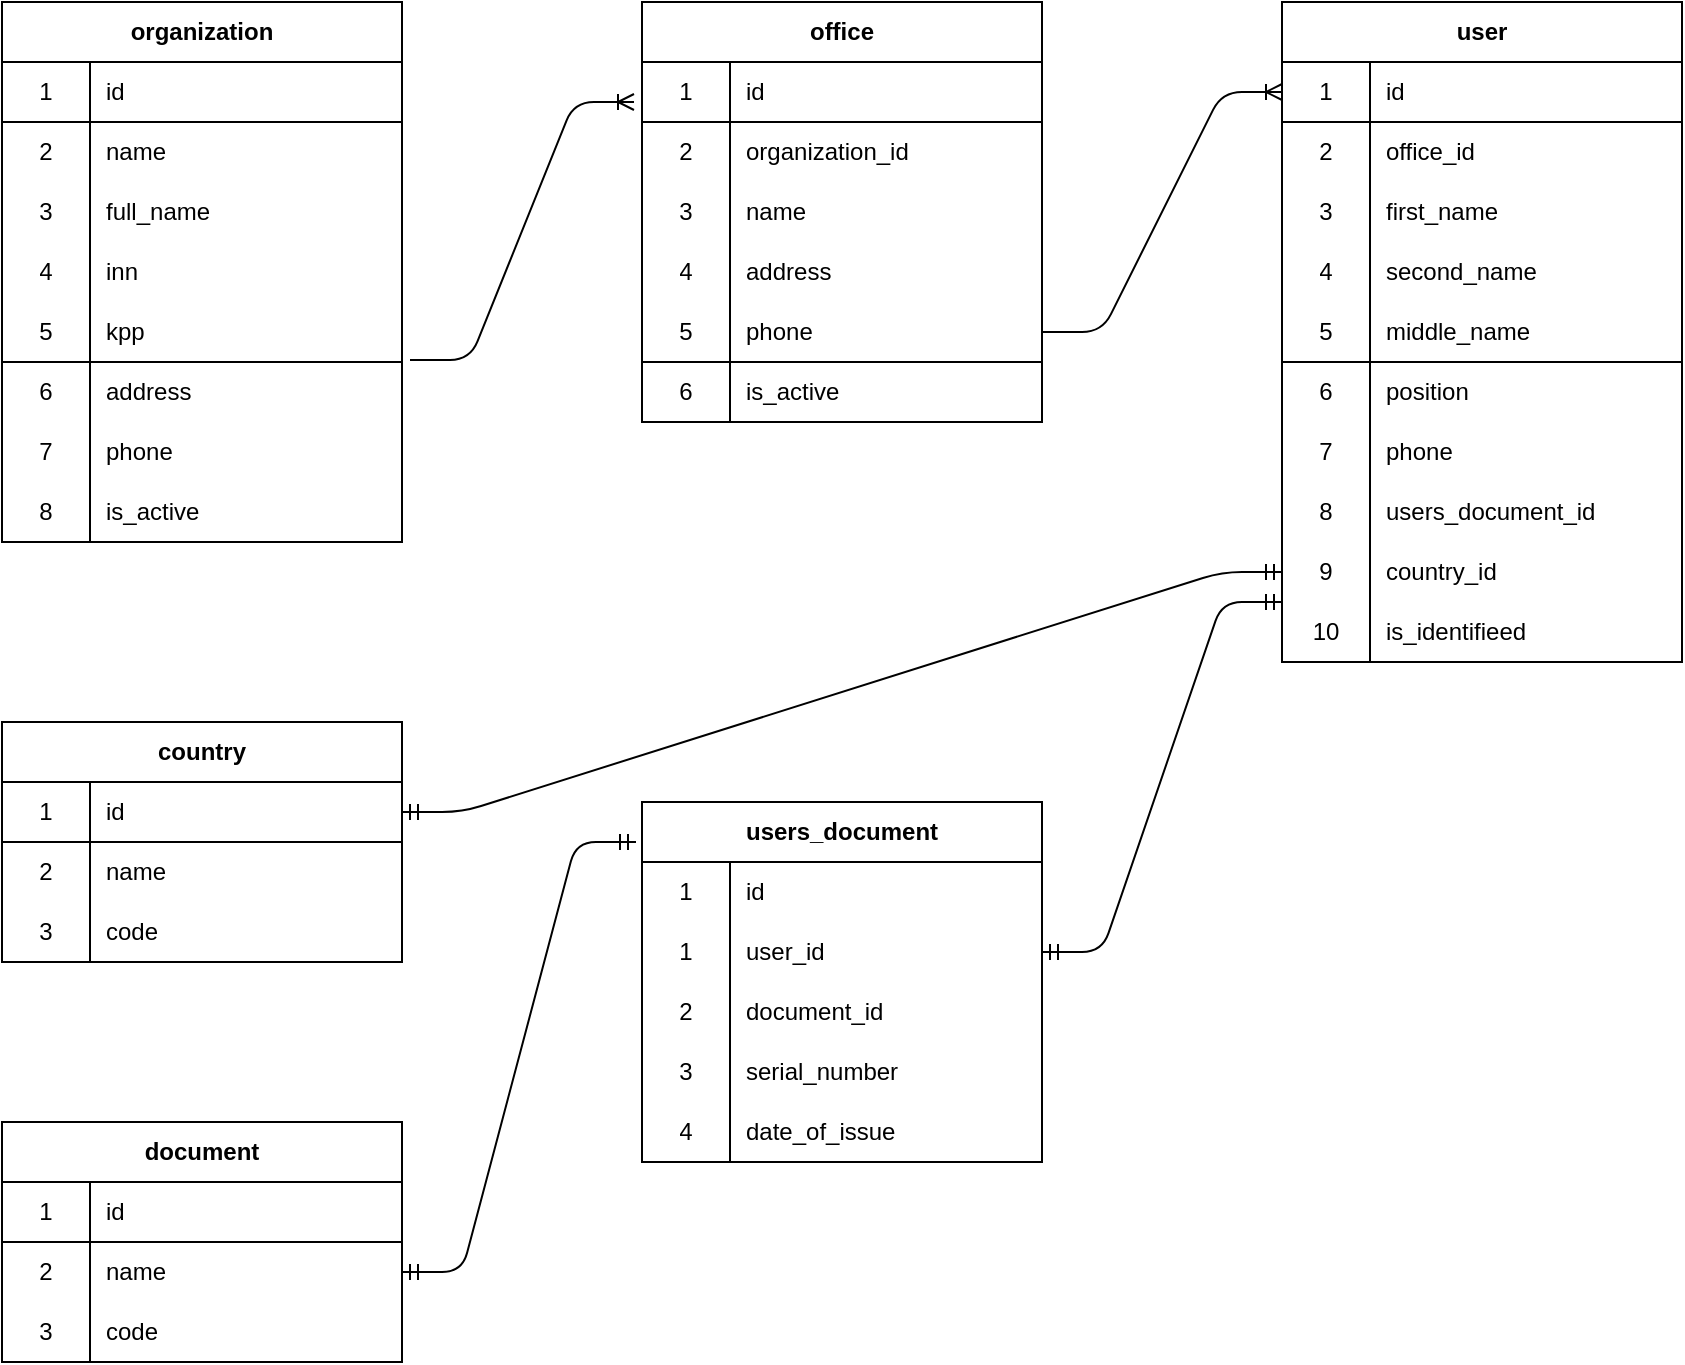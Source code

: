 <mxfile version="14.7.4" type="embed" pages="2"><diagram id="8rdQHDwS0ARLo1Hh1Swg" name="Entities"><mxGraphModel dx="1831" dy="743" grid="1" gridSize="10" guides="1" tooltips="1" connect="1" arrows="1" fold="1" page="1" pageScale="1" pageWidth="900" pageHeight="1600" math="0" shadow="0"><root><mxCell id="0"/><mxCell id="1" parent="0"/><mxCell id="2" value="organization" style="shape=table;html=1;whiteSpace=wrap;startSize=30;container=1;collapsible=0;childLayout=tableLayout;fixedRows=1;rowLines=0;fontStyle=1;align=center;" parent="1" vertex="1"><mxGeometry x="40" y="40" width="200" height="270" as="geometry"/></mxCell><mxCell id="3" value="" style="shape=partialRectangle;html=1;whiteSpace=wrap;collapsible=0;dropTarget=0;pointerEvents=0;fillColor=none;top=0;left=0;bottom=1;right=0;points=[[0,0.5],[1,0.5]];portConstraint=eastwest;" parent="2" vertex="1"><mxGeometry y="30" width="200" height="30" as="geometry"/></mxCell><mxCell id="4" value="1" style="shape=partialRectangle;html=1;whiteSpace=wrap;connectable=0;fillColor=none;top=0;left=0;bottom=0;right=0;overflow=hidden;" parent="3" vertex="1"><mxGeometry width="44" height="30" as="geometry"/></mxCell><mxCell id="5" value="id" style="shape=partialRectangle;html=1;whiteSpace=wrap;connectable=0;fillColor=none;top=0;left=0;bottom=0;right=0;align=left;spacingLeft=6;overflow=hidden;" parent="3" vertex="1"><mxGeometry x="44" width="156" height="30" as="geometry"/></mxCell><mxCell id="6" value="" style="shape=partialRectangle;html=1;whiteSpace=wrap;collapsible=0;dropTarget=0;pointerEvents=0;fillColor=none;top=0;left=0;bottom=0;right=0;points=[[0,0.5],[1,0.5]];portConstraint=eastwest;" parent="2" vertex="1"><mxGeometry y="60" width="200" height="30" as="geometry"/></mxCell><mxCell id="7" value="2" style="shape=partialRectangle;html=1;whiteSpace=wrap;connectable=0;fillColor=none;top=0;left=0;bottom=0;right=0;overflow=hidden;" parent="6" vertex="1"><mxGeometry width="44" height="30" as="geometry"/></mxCell><mxCell id="8" value="name" style="shape=partialRectangle;html=1;whiteSpace=wrap;connectable=0;fillColor=none;top=0;left=0;bottom=0;right=0;align=left;spacingLeft=6;overflow=hidden;" parent="6" vertex="1"><mxGeometry x="44" width="156" height="30" as="geometry"/></mxCell><mxCell id="9" value="" style="shape=partialRectangle;html=1;whiteSpace=wrap;collapsible=0;dropTarget=0;pointerEvents=0;fillColor=none;top=0;left=0;bottom=0;right=0;points=[[0,0.5],[1,0.5]];portConstraint=eastwest;" parent="2" vertex="1"><mxGeometry y="90" width="200" height="30" as="geometry"/></mxCell><mxCell id="10" value="3" style="shape=partialRectangle;html=1;whiteSpace=wrap;connectable=0;fillColor=none;top=0;left=0;bottom=0;right=0;overflow=hidden;" parent="9" vertex="1"><mxGeometry width="44" height="30" as="geometry"/></mxCell><mxCell id="11" value="full_name" style="shape=partialRectangle;html=1;whiteSpace=wrap;connectable=0;fillColor=none;top=0;left=0;bottom=0;right=0;align=left;spacingLeft=6;overflow=hidden;" parent="9" vertex="1"><mxGeometry x="44" width="156" height="30" as="geometry"/></mxCell><mxCell id="13" value="" style="shape=partialRectangle;html=1;whiteSpace=wrap;collapsible=0;dropTarget=0;pointerEvents=0;fillColor=none;top=0;left=0;bottom=0;right=0;points=[[0,0.5],[1,0.5]];portConstraint=eastwest;" parent="2" vertex="1"><mxGeometry y="120" width="200" height="30" as="geometry"/></mxCell><mxCell id="14" value="4" style="shape=partialRectangle;html=1;whiteSpace=wrap;connectable=0;fillColor=none;top=0;left=0;bottom=0;right=0;overflow=hidden;" parent="13" vertex="1"><mxGeometry width="44" height="30" as="geometry"/></mxCell><mxCell id="15" value="inn" style="shape=partialRectangle;html=1;whiteSpace=wrap;connectable=0;fillColor=none;top=0;left=0;bottom=0;right=0;align=left;spacingLeft=6;overflow=hidden;" parent="13" vertex="1"><mxGeometry x="44" width="156" height="30" as="geometry"/></mxCell><mxCell id="16" value="" style="shape=partialRectangle;html=1;whiteSpace=wrap;collapsible=0;dropTarget=0;pointerEvents=0;fillColor=none;top=0;left=0;bottom=1;right=0;points=[[0,0.5],[1,0.5]];portConstraint=eastwest;" parent="2" vertex="1"><mxGeometry y="150" width="200" height="30" as="geometry"/></mxCell><mxCell id="17" value="5" style="shape=partialRectangle;html=1;whiteSpace=wrap;connectable=0;fillColor=none;top=0;left=0;bottom=0;right=0;overflow=hidden;" parent="16" vertex="1"><mxGeometry width="44" height="30" as="geometry"/></mxCell><mxCell id="18" value="kpp" style="shape=partialRectangle;html=1;whiteSpace=wrap;connectable=0;fillColor=none;top=0;left=0;bottom=0;right=0;align=left;spacingLeft=6;overflow=hidden;" parent="16" vertex="1"><mxGeometry x="44" width="156" height="30" as="geometry"/></mxCell><mxCell id="19" value="" style="shape=partialRectangle;html=1;whiteSpace=wrap;collapsible=0;dropTarget=0;pointerEvents=0;fillColor=none;top=0;left=0;bottom=0;right=0;points=[[0,0.5],[1,0.5]];portConstraint=eastwest;" parent="2" vertex="1"><mxGeometry y="180" width="200" height="30" as="geometry"/></mxCell><mxCell id="20" value="6" style="shape=partialRectangle;html=1;whiteSpace=wrap;connectable=0;fillColor=none;top=0;left=0;bottom=0;right=0;overflow=hidden;" parent="19" vertex="1"><mxGeometry width="44" height="30" as="geometry"/></mxCell><mxCell id="21" value="address" style="shape=partialRectangle;html=1;whiteSpace=wrap;connectable=0;fillColor=none;top=0;left=0;bottom=0;right=0;align=left;spacingLeft=6;overflow=hidden;" parent="19" vertex="1"><mxGeometry x="44" width="156" height="30" as="geometry"/></mxCell><mxCell id="22" value="" style="shape=partialRectangle;html=1;whiteSpace=wrap;collapsible=0;dropTarget=0;pointerEvents=0;fillColor=none;top=0;left=0;bottom=0;right=0;points=[[0,0.5],[1,0.5]];portConstraint=eastwest;" parent="2" vertex="1"><mxGeometry y="210" width="200" height="30" as="geometry"/></mxCell><mxCell id="23" value="7" style="shape=partialRectangle;html=1;whiteSpace=wrap;connectable=0;fillColor=none;top=0;left=0;bottom=0;right=0;overflow=hidden;" parent="22" vertex="1"><mxGeometry width="44" height="30" as="geometry"/></mxCell><mxCell id="24" value="phone" style="shape=partialRectangle;html=1;whiteSpace=wrap;connectable=0;fillColor=none;top=0;left=0;bottom=0;right=0;align=left;spacingLeft=6;overflow=hidden;" parent="22" vertex="1"><mxGeometry x="44" width="156" height="30" as="geometry"/></mxCell><mxCell id="25" value="" style="shape=partialRectangle;html=1;whiteSpace=wrap;collapsible=0;dropTarget=0;pointerEvents=0;fillColor=none;top=0;left=0;bottom=0;right=0;points=[[0,0.5],[1,0.5]];portConstraint=eastwest;" parent="2" vertex="1"><mxGeometry y="240" width="200" height="30" as="geometry"/></mxCell><mxCell id="26" value="8" style="shape=partialRectangle;html=1;whiteSpace=wrap;connectable=0;fillColor=none;top=0;left=0;bottom=0;right=0;overflow=hidden;" parent="25" vertex="1"><mxGeometry width="44" height="30" as="geometry"/></mxCell><mxCell id="27" value="is_active" style="shape=partialRectangle;html=1;whiteSpace=wrap;connectable=0;fillColor=none;top=0;left=0;bottom=0;right=0;align=left;spacingLeft=6;overflow=hidden;" parent="25" vertex="1"><mxGeometry x="44" width="156" height="30" as="geometry"/></mxCell><mxCell id="28" value="office" style="shape=table;html=1;whiteSpace=wrap;startSize=30;container=1;collapsible=0;childLayout=tableLayout;fixedRows=1;rowLines=0;fontStyle=1;align=center;" parent="1" vertex="1"><mxGeometry x="360" y="40" width="200" height="210" as="geometry"/></mxCell><mxCell id="29" value="" style="shape=partialRectangle;html=1;whiteSpace=wrap;collapsible=0;dropTarget=0;pointerEvents=0;fillColor=none;top=0;left=0;bottom=1;right=0;points=[[0,0.5],[1,0.5]];portConstraint=eastwest;" parent="28" vertex="1"><mxGeometry y="30" width="200" height="30" as="geometry"/></mxCell><mxCell id="30" value="1" style="shape=partialRectangle;html=1;whiteSpace=wrap;connectable=0;fillColor=none;top=0;left=0;bottom=0;right=0;overflow=hidden;" parent="29" vertex="1"><mxGeometry width="44" height="30" as="geometry"/></mxCell><mxCell id="31" value="id" style="shape=partialRectangle;html=1;whiteSpace=wrap;connectable=0;fillColor=none;top=0;left=0;bottom=0;right=0;align=left;spacingLeft=6;overflow=hidden;" parent="29" vertex="1"><mxGeometry x="44" width="156" height="30" as="geometry"/></mxCell><mxCell id="32" value="" style="shape=partialRectangle;html=1;whiteSpace=wrap;collapsible=0;dropTarget=0;pointerEvents=0;fillColor=none;top=0;left=0;bottom=0;right=0;points=[[0,0.5],[1,0.5]];portConstraint=eastwest;" parent="28" vertex="1"><mxGeometry y="60" width="200" height="30" as="geometry"/></mxCell><mxCell id="33" value="2" style="shape=partialRectangle;html=1;whiteSpace=wrap;connectable=0;fillColor=none;top=0;left=0;bottom=0;right=0;overflow=hidden;" parent="32" vertex="1"><mxGeometry width="44" height="30" as="geometry"/></mxCell><mxCell id="34" value="organization_id" style="shape=partialRectangle;html=1;whiteSpace=wrap;connectable=0;fillColor=none;top=0;left=0;bottom=0;right=0;align=left;spacingLeft=6;overflow=hidden;" parent="32" vertex="1"><mxGeometry x="44" width="156" height="30" as="geometry"/></mxCell><mxCell id="35" value="" style="shape=partialRectangle;html=1;whiteSpace=wrap;collapsible=0;dropTarget=0;pointerEvents=0;fillColor=none;top=0;left=0;bottom=0;right=0;points=[[0,0.5],[1,0.5]];portConstraint=eastwest;" parent="28" vertex="1"><mxGeometry y="90" width="200" height="30" as="geometry"/></mxCell><mxCell id="36" value="3" style="shape=partialRectangle;html=1;whiteSpace=wrap;connectable=0;fillColor=none;top=0;left=0;bottom=0;right=0;overflow=hidden;" parent="35" vertex="1"><mxGeometry width="44" height="30" as="geometry"/></mxCell><mxCell id="37" value="name" style="shape=partialRectangle;html=1;whiteSpace=wrap;connectable=0;fillColor=none;top=0;left=0;bottom=0;right=0;align=left;spacingLeft=6;overflow=hidden;" parent="35" vertex="1"><mxGeometry x="44" width="156" height="30" as="geometry"/></mxCell><mxCell id="38" value="" style="shape=partialRectangle;html=1;whiteSpace=wrap;collapsible=0;dropTarget=0;pointerEvents=0;fillColor=none;top=0;left=0;bottom=0;right=0;points=[[0,0.5],[1,0.5]];portConstraint=eastwest;" parent="28" vertex="1"><mxGeometry y="120" width="200" height="30" as="geometry"/></mxCell><mxCell id="39" value="4" style="shape=partialRectangle;html=1;whiteSpace=wrap;connectable=0;fillColor=none;top=0;left=0;bottom=0;right=0;overflow=hidden;" parent="38" vertex="1"><mxGeometry width="44" height="30" as="geometry"/></mxCell><mxCell id="40" value="address" style="shape=partialRectangle;html=1;whiteSpace=wrap;connectable=0;fillColor=none;top=0;left=0;bottom=0;right=0;align=left;spacingLeft=6;overflow=hidden;" parent="38" vertex="1"><mxGeometry x="44" width="156" height="30" as="geometry"/></mxCell><mxCell id="41" value="" style="shape=partialRectangle;html=1;whiteSpace=wrap;collapsible=0;dropTarget=0;pointerEvents=0;fillColor=none;top=0;left=0;bottom=1;right=0;points=[[0,0.5],[1,0.5]];portConstraint=eastwest;" parent="28" vertex="1"><mxGeometry y="150" width="200" height="30" as="geometry"/></mxCell><mxCell id="42" value="5" style="shape=partialRectangle;html=1;whiteSpace=wrap;connectable=0;fillColor=none;top=0;left=0;bottom=0;right=0;overflow=hidden;" parent="41" vertex="1"><mxGeometry width="44" height="30" as="geometry"/></mxCell><mxCell id="43" value="phone" style="shape=partialRectangle;html=1;whiteSpace=wrap;connectable=0;fillColor=none;top=0;left=0;bottom=0;right=0;align=left;spacingLeft=6;overflow=hidden;" parent="41" vertex="1"><mxGeometry x="44" width="156" height="30" as="geometry"/></mxCell><mxCell id="44" value="" style="shape=partialRectangle;html=1;whiteSpace=wrap;collapsible=0;dropTarget=0;pointerEvents=0;fillColor=none;top=0;left=0;bottom=0;right=0;points=[[0,0.5],[1,0.5]];portConstraint=eastwest;" parent="28" vertex="1"><mxGeometry y="180" width="200" height="30" as="geometry"/></mxCell><mxCell id="45" value="6" style="shape=partialRectangle;html=1;whiteSpace=wrap;connectable=0;fillColor=none;top=0;left=0;bottom=0;right=0;overflow=hidden;" parent="44" vertex="1"><mxGeometry width="44" height="30" as="geometry"/></mxCell><mxCell id="46" value="is_active" style="shape=partialRectangle;html=1;whiteSpace=wrap;connectable=0;fillColor=none;top=0;left=0;bottom=0;right=0;align=left;spacingLeft=6;overflow=hidden;" parent="44" vertex="1"><mxGeometry x="44" width="156" height="30" as="geometry"/></mxCell><object label="" placeholders="1" id="54"><mxCell style="edgeStyle=entityRelationEdgeStyle;fontSize=12;html=1;endArrow=ERoneToMany;exitX=1.02;exitY=-0.033;exitDx=0;exitDy=0;exitPerimeter=0;" parent="1" source="19" edge="1"><mxGeometry width="100" height="100" relative="1" as="geometry"><mxPoint x="200" y="240" as="sourcePoint"/><mxPoint x="356" y="90" as="targetPoint"/></mxGeometry></mxCell></object><mxCell id="56" value="user" style="shape=table;html=1;whiteSpace=wrap;startSize=30;container=1;collapsible=0;childLayout=tableLayout;fixedRows=1;rowLines=0;fontStyle=1;align=center;" parent="1" vertex="1"><mxGeometry x="680" y="40" width="200" height="330" as="geometry"/></mxCell><mxCell id="57" value="" style="shape=partialRectangle;html=1;whiteSpace=wrap;collapsible=0;dropTarget=0;pointerEvents=0;fillColor=none;top=0;left=0;bottom=1;right=0;points=[[0,0.5],[1,0.5]];portConstraint=eastwest;" parent="56" vertex="1"><mxGeometry y="30" width="200" height="30" as="geometry"/></mxCell><mxCell id="58" value="1" style="shape=partialRectangle;html=1;whiteSpace=wrap;connectable=0;fillColor=none;top=0;left=0;bottom=0;right=0;overflow=hidden;" parent="57" vertex="1"><mxGeometry width="44" height="30" as="geometry"/></mxCell><mxCell id="59" value="id" style="shape=partialRectangle;html=1;whiteSpace=wrap;connectable=0;fillColor=none;top=0;left=0;bottom=0;right=0;align=left;spacingLeft=6;overflow=hidden;" parent="57" vertex="1"><mxGeometry x="44" width="156" height="30" as="geometry"/></mxCell><mxCell id="60" value="" style="shape=partialRectangle;html=1;whiteSpace=wrap;collapsible=0;dropTarget=0;pointerEvents=0;fillColor=none;top=0;left=0;bottom=0;right=0;points=[[0,0.5],[1,0.5]];portConstraint=eastwest;" parent="56" vertex="1"><mxGeometry y="60" width="200" height="30" as="geometry"/></mxCell><mxCell id="61" value="2" style="shape=partialRectangle;html=1;whiteSpace=wrap;connectable=0;fillColor=none;top=0;left=0;bottom=0;right=0;overflow=hidden;" parent="60" vertex="1"><mxGeometry width="44" height="30" as="geometry"/></mxCell><mxCell id="62" value="office_id" style="shape=partialRectangle;html=1;whiteSpace=wrap;connectable=0;fillColor=none;top=0;left=0;bottom=0;right=0;align=left;spacingLeft=6;overflow=hidden;" parent="60" vertex="1"><mxGeometry x="44" width="156" height="30" as="geometry"/></mxCell><mxCell id="63" value="" style="shape=partialRectangle;html=1;whiteSpace=wrap;collapsible=0;dropTarget=0;pointerEvents=0;fillColor=none;top=0;left=0;bottom=0;right=0;points=[[0,0.5],[1,0.5]];portConstraint=eastwest;" parent="56" vertex="1"><mxGeometry y="90" width="200" height="30" as="geometry"/></mxCell><mxCell id="64" value="3" style="shape=partialRectangle;html=1;whiteSpace=wrap;connectable=0;fillColor=none;top=0;left=0;bottom=0;right=0;overflow=hidden;" parent="63" vertex="1"><mxGeometry width="44" height="30" as="geometry"/></mxCell><mxCell id="65" value="first_name" style="shape=partialRectangle;html=1;whiteSpace=wrap;connectable=0;fillColor=none;top=0;left=0;bottom=0;right=0;align=left;spacingLeft=6;overflow=hidden;" parent="63" vertex="1"><mxGeometry x="44" width="156" height="30" as="geometry"/></mxCell><mxCell id="66" value="" style="shape=partialRectangle;html=1;whiteSpace=wrap;collapsible=0;dropTarget=0;pointerEvents=0;fillColor=none;top=0;left=0;bottom=0;right=0;points=[[0,0.5],[1,0.5]];portConstraint=eastwest;" parent="56" vertex="1"><mxGeometry y="120" width="200" height="30" as="geometry"/></mxCell><mxCell id="67" value="4" style="shape=partialRectangle;html=1;whiteSpace=wrap;connectable=0;fillColor=none;top=0;left=0;bottom=0;right=0;overflow=hidden;" parent="66" vertex="1"><mxGeometry width="44" height="30" as="geometry"/></mxCell><mxCell id="68" value="second_name" style="shape=partialRectangle;html=1;whiteSpace=wrap;connectable=0;fillColor=none;top=0;left=0;bottom=0;right=0;align=left;spacingLeft=6;overflow=hidden;" parent="66" vertex="1"><mxGeometry x="44" width="156" height="30" as="geometry"/></mxCell><mxCell id="69" value="" style="shape=partialRectangle;html=1;whiteSpace=wrap;collapsible=0;dropTarget=0;pointerEvents=0;fillColor=none;top=0;left=0;bottom=1;right=0;points=[[0,0.5],[1,0.5]];portConstraint=eastwest;" parent="56" vertex="1"><mxGeometry y="150" width="200" height="30" as="geometry"/></mxCell><mxCell id="70" value="5" style="shape=partialRectangle;html=1;whiteSpace=wrap;connectable=0;fillColor=none;top=0;left=0;bottom=0;right=0;overflow=hidden;" parent="69" vertex="1"><mxGeometry width="44" height="30" as="geometry"/></mxCell><mxCell id="71" value="middle_name" style="shape=partialRectangle;html=1;whiteSpace=wrap;connectable=0;fillColor=none;top=0;left=0;bottom=0;right=0;align=left;spacingLeft=6;overflow=hidden;" parent="69" vertex="1"><mxGeometry x="44" width="156" height="30" as="geometry"/></mxCell><mxCell id="72" value="" style="shape=partialRectangle;html=1;whiteSpace=wrap;collapsible=0;dropTarget=0;pointerEvents=0;fillColor=none;top=0;left=0;bottom=0;right=0;points=[[0,0.5],[1,0.5]];portConstraint=eastwest;" parent="56" vertex="1"><mxGeometry y="180" width="200" height="30" as="geometry"/></mxCell><mxCell id="73" value="6" style="shape=partialRectangle;html=1;whiteSpace=wrap;connectable=0;fillColor=none;top=0;left=0;bottom=0;right=0;overflow=hidden;" parent="72" vertex="1"><mxGeometry width="44" height="30" as="geometry"/></mxCell><mxCell id="74" value="position" style="shape=partialRectangle;html=1;whiteSpace=wrap;connectable=0;fillColor=none;top=0;left=0;bottom=0;right=0;align=left;spacingLeft=6;overflow=hidden;" parent="72" vertex="1"><mxGeometry x="44" width="156" height="30" as="geometry"/></mxCell><mxCell id="75" value="" style="shape=partialRectangle;html=1;whiteSpace=wrap;collapsible=0;dropTarget=0;pointerEvents=0;fillColor=none;top=0;left=0;bottom=0;right=0;points=[[0,0.5],[1,0.5]];portConstraint=eastwest;" parent="56" vertex="1"><mxGeometry y="210" width="200" height="30" as="geometry"/></mxCell><mxCell id="76" value="7" style="shape=partialRectangle;html=1;whiteSpace=wrap;connectable=0;fillColor=none;top=0;left=0;bottom=0;right=0;overflow=hidden;" parent="75" vertex="1"><mxGeometry width="44" height="30" as="geometry"/></mxCell><mxCell id="77" value="phone" style="shape=partialRectangle;html=1;whiteSpace=wrap;connectable=0;fillColor=none;top=0;left=0;bottom=0;right=0;align=left;spacingLeft=6;overflow=hidden;" parent="75" vertex="1"><mxGeometry x="44" width="156" height="30" as="geometry"/></mxCell><mxCell id="78" value="" style="shape=partialRectangle;html=1;whiteSpace=wrap;collapsible=0;dropTarget=0;pointerEvents=0;fillColor=none;top=0;left=0;bottom=0;right=0;points=[[0,0.5],[1,0.5]];portConstraint=eastwest;" parent="56" vertex="1"><mxGeometry y="240" width="200" height="30" as="geometry"/></mxCell><mxCell id="79" value="8" style="shape=partialRectangle;html=1;whiteSpace=wrap;connectable=0;fillColor=none;top=0;left=0;bottom=0;right=0;overflow=hidden;" parent="78" vertex="1"><mxGeometry width="44" height="30" as="geometry"/></mxCell><mxCell id="80" value="users_document_id" style="shape=partialRectangle;html=1;whiteSpace=wrap;connectable=0;fillColor=none;top=0;left=0;bottom=0;right=0;align=left;spacingLeft=6;overflow=hidden;" parent="78" vertex="1"><mxGeometry x="44" width="156" height="30" as="geometry"/></mxCell><mxCell id="104" value="" style="shape=partialRectangle;html=1;whiteSpace=wrap;collapsible=0;dropTarget=0;pointerEvents=0;fillColor=none;top=0;left=0;bottom=0;right=0;points=[[0,0.5],[1,0.5]];portConstraint=eastwest;" parent="56" vertex="1"><mxGeometry y="270" width="200" height="30" as="geometry"/></mxCell><mxCell id="105" value="9" style="shape=partialRectangle;html=1;whiteSpace=wrap;connectable=0;fillColor=none;top=0;left=0;bottom=0;right=0;overflow=hidden;" parent="104" vertex="1"><mxGeometry width="44" height="30" as="geometry"/></mxCell><mxCell id="106" value="country_id" style="shape=partialRectangle;html=1;whiteSpace=wrap;connectable=0;fillColor=none;top=0;left=0;bottom=0;right=0;align=left;spacingLeft=6;overflow=hidden;" parent="104" vertex="1"><mxGeometry x="44" width="156" height="30" as="geometry"/></mxCell><mxCell id="107" value="" style="shape=partialRectangle;html=1;whiteSpace=wrap;collapsible=0;dropTarget=0;pointerEvents=0;fillColor=none;top=0;left=0;bottom=1;right=0;points=[[0,0.5],[1,0.5]];portConstraint=eastwest;" parent="56" vertex="1"><mxGeometry y="300" width="200" height="30" as="geometry"/></mxCell><mxCell id="108" value="10" style="shape=partialRectangle;html=1;whiteSpace=wrap;connectable=0;fillColor=none;top=0;left=0;bottom=0;right=0;overflow=hidden;" parent="107" vertex="1"><mxGeometry width="44" height="30" as="geometry"/></mxCell><mxCell id="109" value="is_identifieed" style="shape=partialRectangle;html=1;whiteSpace=wrap;connectable=0;fillColor=none;top=0;left=0;bottom=0;right=0;align=left;spacingLeft=6;overflow=hidden;" parent="107" vertex="1"><mxGeometry x="44" width="156" height="30" as="geometry"/></mxCell><mxCell id="119" value="" style="edgeStyle=entityRelationEdgeStyle;fontSize=12;html=1;endArrow=ERoneToMany;entryX=0;entryY=0.5;entryDx=0;entryDy=0;exitX=1;exitY=0.5;exitDx=0;exitDy=0;" parent="1" source="41" target="57" edge="1"><mxGeometry width="100" height="100" relative="1" as="geometry"><mxPoint x="560" y="150" as="sourcePoint"/><mxPoint x="660" y="50" as="targetPoint"/></mxGeometry></mxCell><mxCell id="121" value="country" style="shape=table;html=1;whiteSpace=wrap;startSize=30;container=1;collapsible=0;childLayout=tableLayout;fixedRows=1;rowLines=0;fontStyle=1;align=center;" parent="1" vertex="1"><mxGeometry x="40" y="400" width="200" height="120" as="geometry"/></mxCell><mxCell id="122" value="" style="shape=partialRectangle;html=1;whiteSpace=wrap;collapsible=0;dropTarget=0;pointerEvents=0;fillColor=none;top=0;left=0;bottom=1;right=0;points=[[0,0.5],[1,0.5]];portConstraint=eastwest;" parent="121" vertex="1"><mxGeometry y="30" width="200" height="30" as="geometry"/></mxCell><mxCell id="123" value="1" style="shape=partialRectangle;html=1;whiteSpace=wrap;connectable=0;fillColor=none;top=0;left=0;bottom=0;right=0;overflow=hidden;" parent="122" vertex="1"><mxGeometry width="44" height="30" as="geometry"/></mxCell><mxCell id="124" value="id" style="shape=partialRectangle;html=1;whiteSpace=wrap;connectable=0;fillColor=none;top=0;left=0;bottom=0;right=0;align=left;spacingLeft=6;overflow=hidden;" parent="122" vertex="1"><mxGeometry x="44" width="156" height="30" as="geometry"/></mxCell><mxCell id="125" value="" style="shape=partialRectangle;html=1;whiteSpace=wrap;collapsible=0;dropTarget=0;pointerEvents=0;fillColor=none;top=0;left=0;bottom=0;right=0;points=[[0,0.5],[1,0.5]];portConstraint=eastwest;" parent="121" vertex="1"><mxGeometry y="60" width="200" height="30" as="geometry"/></mxCell><mxCell id="126" value="2" style="shape=partialRectangle;html=1;whiteSpace=wrap;connectable=0;fillColor=none;top=0;left=0;bottom=0;right=0;overflow=hidden;" parent="125" vertex="1"><mxGeometry width="44" height="30" as="geometry"/></mxCell><mxCell id="127" value="name" style="shape=partialRectangle;html=1;whiteSpace=wrap;connectable=0;fillColor=none;top=0;left=0;bottom=0;right=0;align=left;spacingLeft=6;overflow=hidden;" parent="125" vertex="1"><mxGeometry x="44" width="156" height="30" as="geometry"/></mxCell><mxCell id="128" value="" style="shape=partialRectangle;html=1;whiteSpace=wrap;collapsible=0;dropTarget=0;pointerEvents=0;fillColor=none;top=0;left=0;bottom=0;right=0;points=[[0,0.5],[1,0.5]];portConstraint=eastwest;" parent="121" vertex="1"><mxGeometry y="90" width="200" height="30" as="geometry"/></mxCell><mxCell id="129" value="3" style="shape=partialRectangle;html=1;whiteSpace=wrap;connectable=0;fillColor=none;top=0;left=0;bottom=0;right=0;overflow=hidden;" parent="128" vertex="1"><mxGeometry width="44" height="30" as="geometry"/></mxCell><mxCell id="130" value="code" style="shape=partialRectangle;html=1;whiteSpace=wrap;connectable=0;fillColor=none;top=0;left=0;bottom=0;right=0;align=left;spacingLeft=6;overflow=hidden;" parent="128" vertex="1"><mxGeometry x="44" width="156" height="30" as="geometry"/></mxCell><mxCell id="140" value="document" style="shape=table;html=1;whiteSpace=wrap;startSize=30;container=1;collapsible=0;childLayout=tableLayout;fixedRows=1;rowLines=0;fontStyle=1;align=center;" parent="1" vertex="1"><mxGeometry x="40" y="600" width="200" height="120" as="geometry"/></mxCell><mxCell id="141" value="" style="shape=partialRectangle;html=1;whiteSpace=wrap;collapsible=0;dropTarget=0;pointerEvents=0;fillColor=none;top=0;left=0;bottom=1;right=0;points=[[0,0.5],[1,0.5]];portConstraint=eastwest;" parent="140" vertex="1"><mxGeometry y="30" width="200" height="30" as="geometry"/></mxCell><mxCell id="142" value="1" style="shape=partialRectangle;html=1;whiteSpace=wrap;connectable=0;fillColor=none;top=0;left=0;bottom=0;right=0;overflow=hidden;" parent="141" vertex="1"><mxGeometry width="44" height="30" as="geometry"/></mxCell><mxCell id="143" value="id" style="shape=partialRectangle;html=1;whiteSpace=wrap;connectable=0;fillColor=none;top=0;left=0;bottom=0;right=0;align=left;spacingLeft=6;overflow=hidden;" parent="141" vertex="1"><mxGeometry x="44" width="156" height="30" as="geometry"/></mxCell><mxCell id="144" value="" style="shape=partialRectangle;html=1;whiteSpace=wrap;collapsible=0;dropTarget=0;pointerEvents=0;fillColor=none;top=0;left=0;bottom=0;right=0;points=[[0,0.5],[1,0.5]];portConstraint=eastwest;" parent="140" vertex="1"><mxGeometry y="60" width="200" height="30" as="geometry"/></mxCell><mxCell id="145" value="2" style="shape=partialRectangle;html=1;whiteSpace=wrap;connectable=0;fillColor=none;top=0;left=0;bottom=0;right=0;overflow=hidden;" parent="144" vertex="1"><mxGeometry width="44" height="30" as="geometry"/></mxCell><mxCell id="146" value="name" style="shape=partialRectangle;html=1;whiteSpace=wrap;connectable=0;fillColor=none;top=0;left=0;bottom=0;right=0;align=left;spacingLeft=6;overflow=hidden;" parent="144" vertex="1"><mxGeometry x="44" width="156" height="30" as="geometry"/></mxCell><mxCell id="147" value="" style="shape=partialRectangle;html=1;whiteSpace=wrap;collapsible=0;dropTarget=0;pointerEvents=0;fillColor=none;top=0;left=0;bottom=0;right=0;points=[[0,0.5],[1,0.5]];portConstraint=eastwest;" parent="140" vertex="1"><mxGeometry y="90" width="200" height="30" as="geometry"/></mxCell><mxCell id="148" value="3" style="shape=partialRectangle;html=1;whiteSpace=wrap;connectable=0;fillColor=none;top=0;left=0;bottom=0;right=0;overflow=hidden;" parent="147" vertex="1"><mxGeometry width="44" height="30" as="geometry"/></mxCell><mxCell id="149" value="code" style="shape=partialRectangle;html=1;whiteSpace=wrap;connectable=0;fillColor=none;top=0;left=0;bottom=0;right=0;align=left;spacingLeft=6;overflow=hidden;" parent="147" vertex="1"><mxGeometry x="44" width="156" height="30" as="geometry"/></mxCell><mxCell id="169" value="" style="edgeStyle=entityRelationEdgeStyle;fontSize=12;html=1;endArrow=ERmandOne;startArrow=ERmandOne;entryX=0;entryY=0.5;entryDx=0;entryDy=0;exitX=1;exitY=0.5;exitDx=0;exitDy=0;" parent="1" source="122" target="104" edge="1"><mxGeometry width="100" height="100" relative="1" as="geometry"><mxPoint x="440" y="410" as="sourcePoint"/><mxPoint x="540" y="310" as="targetPoint"/></mxGeometry></mxCell><mxCell id="170" value="" style="edgeStyle=entityRelationEdgeStyle;fontSize=12;html=1;endArrow=ERmandOne;startArrow=ERmandOne;exitX=1;exitY=0.5;exitDx=0;exitDy=0;entryX=-0.015;entryY=0.111;entryDx=0;entryDy=0;entryPerimeter=0;" parent="1" source="144" target="Y8EamnQB0Gp6YWN0wgX4-171" edge="1"><mxGeometry width="100" height="100" relative="1" as="geometry"><mxPoint x="560" y="630" as="sourcePoint"/><mxPoint x="356" y="455.9" as="targetPoint"/></mxGeometry></mxCell><mxCell id="171" value="" style="edgeStyle=entityRelationEdgeStyle;fontSize=12;html=1;endArrow=ERmandOne;startArrow=ERmandOne;entryX=0;entryY=0;entryDx=0;entryDy=0;entryPerimeter=0;exitX=1;exitY=0.5;exitDx=0;exitDy=0;" parent="1" source="Y8EamnQB0Gp6YWN0wgX4-175" target="107" edge="1"><mxGeometry width="100" height="100" relative="1" as="geometry"><mxPoint x="560" y="515" as="sourcePoint"/><mxPoint x="660" y="540" as="targetPoint"/></mxGeometry></mxCell><mxCell id="Y8EamnQB0Gp6YWN0wgX4-171" value="users_document" style="shape=table;html=1;whiteSpace=wrap;startSize=30;container=1;collapsible=0;childLayout=tableLayout;fixedRows=1;rowLines=0;fontStyle=1;align=center;" parent="1" vertex="1"><mxGeometry x="360" y="440" width="200" height="180" as="geometry"/></mxCell><mxCell id="Y8EamnQB0Gp6YWN0wgX4-172" value="" style="shape=partialRectangle;html=1;whiteSpace=wrap;collapsible=0;dropTarget=0;pointerEvents=0;fillColor=none;top=0;left=0;bottom=0;right=0;points=[[0,0.5],[1,0.5]];portConstraint=eastwest;" parent="Y8EamnQB0Gp6YWN0wgX4-171" vertex="1"><mxGeometry y="30" width="200" height="30" as="geometry"/></mxCell><mxCell id="Y8EamnQB0Gp6YWN0wgX4-173" value="1" style="shape=partialRectangle;html=1;whiteSpace=wrap;connectable=0;fillColor=none;top=0;left=0;bottom=0;right=0;overflow=hidden;" parent="Y8EamnQB0Gp6YWN0wgX4-172" vertex="1"><mxGeometry width="44" height="30" as="geometry"/></mxCell><mxCell id="Y8EamnQB0Gp6YWN0wgX4-174" value="id" style="shape=partialRectangle;html=1;whiteSpace=wrap;connectable=0;fillColor=none;top=0;left=0;bottom=0;right=0;align=left;spacingLeft=6;overflow=hidden;" parent="Y8EamnQB0Gp6YWN0wgX4-172" vertex="1"><mxGeometry x="44" width="156" height="30" as="geometry"/></mxCell><mxCell id="Y8EamnQB0Gp6YWN0wgX4-175" value="" style="shape=partialRectangle;html=1;whiteSpace=wrap;collapsible=0;dropTarget=0;pointerEvents=0;fillColor=none;top=0;left=0;bottom=0;right=0;points=[[0,0.5],[1,0.5]];portConstraint=eastwest;" parent="Y8EamnQB0Gp6YWN0wgX4-171" vertex="1"><mxGeometry y="60" width="200" height="30" as="geometry"/></mxCell><mxCell id="Y8EamnQB0Gp6YWN0wgX4-176" value="1" style="shape=partialRectangle;html=1;whiteSpace=wrap;connectable=0;fillColor=none;top=0;left=0;bottom=0;right=0;overflow=hidden;" parent="Y8EamnQB0Gp6YWN0wgX4-175" vertex="1"><mxGeometry width="44" height="30" as="geometry"/></mxCell><mxCell id="Y8EamnQB0Gp6YWN0wgX4-177" value="user_id" style="shape=partialRectangle;html=1;whiteSpace=wrap;connectable=0;fillColor=none;top=0;left=0;bottom=0;right=0;align=left;spacingLeft=6;overflow=hidden;" parent="Y8EamnQB0Gp6YWN0wgX4-175" vertex="1"><mxGeometry x="44" width="156" height="30" as="geometry"/></mxCell><mxCell id="Y8EamnQB0Gp6YWN0wgX4-178" value="" style="shape=partialRectangle;html=1;whiteSpace=wrap;collapsible=0;dropTarget=0;pointerEvents=0;fillColor=none;top=0;left=0;bottom=0;right=0;points=[[0,0.5],[1,0.5]];portConstraint=eastwest;" parent="Y8EamnQB0Gp6YWN0wgX4-171" vertex="1"><mxGeometry y="90" width="200" height="30" as="geometry"/></mxCell><mxCell id="Y8EamnQB0Gp6YWN0wgX4-179" value="2" style="shape=partialRectangle;html=1;whiteSpace=wrap;connectable=0;fillColor=none;top=0;left=0;bottom=0;right=0;overflow=hidden;" parent="Y8EamnQB0Gp6YWN0wgX4-178" vertex="1"><mxGeometry width="44" height="30" as="geometry"/></mxCell><mxCell id="Y8EamnQB0Gp6YWN0wgX4-180" value="document_id" style="shape=partialRectangle;html=1;whiteSpace=wrap;connectable=0;fillColor=none;top=0;left=0;bottom=0;right=0;align=left;spacingLeft=6;overflow=hidden;" parent="Y8EamnQB0Gp6YWN0wgX4-178" vertex="1"><mxGeometry x="44" width="156" height="30" as="geometry"/></mxCell><mxCell id="Y8EamnQB0Gp6YWN0wgX4-181" value="" style="shape=partialRectangle;html=1;whiteSpace=wrap;collapsible=0;dropTarget=0;pointerEvents=0;fillColor=none;top=0;left=0;bottom=0;right=0;points=[[0,0.5],[1,0.5]];portConstraint=eastwest;" parent="Y8EamnQB0Gp6YWN0wgX4-171" vertex="1"><mxGeometry y="120" width="200" height="30" as="geometry"/></mxCell><mxCell id="Y8EamnQB0Gp6YWN0wgX4-182" value="3" style="shape=partialRectangle;html=1;whiteSpace=wrap;connectable=0;fillColor=none;top=0;left=0;bottom=0;right=0;overflow=hidden;" parent="Y8EamnQB0Gp6YWN0wgX4-181" vertex="1"><mxGeometry width="44" height="30" as="geometry"/></mxCell><mxCell id="Y8EamnQB0Gp6YWN0wgX4-183" value="serial_number" style="shape=partialRectangle;html=1;whiteSpace=wrap;connectable=0;fillColor=none;top=0;left=0;bottom=0;right=0;align=left;spacingLeft=6;overflow=hidden;" parent="Y8EamnQB0Gp6YWN0wgX4-181" vertex="1"><mxGeometry x="44" width="156" height="30" as="geometry"/></mxCell><mxCell id="Y8EamnQB0Gp6YWN0wgX4-184" value="" style="shape=partialRectangle;html=1;whiteSpace=wrap;collapsible=0;dropTarget=0;pointerEvents=0;fillColor=none;top=0;left=0;bottom=1;right=0;points=[[0,0.5],[1,0.5]];portConstraint=eastwest;" parent="Y8EamnQB0Gp6YWN0wgX4-171" vertex="1"><mxGeometry y="150" width="200" height="30" as="geometry"/></mxCell><mxCell id="Y8EamnQB0Gp6YWN0wgX4-185" value="4" style="shape=partialRectangle;html=1;whiteSpace=wrap;connectable=0;fillColor=none;top=0;left=0;bottom=0;right=0;overflow=hidden;" parent="Y8EamnQB0Gp6YWN0wgX4-184" vertex="1"><mxGeometry width="44" height="30" as="geometry"/></mxCell><mxCell id="Y8EamnQB0Gp6YWN0wgX4-186" value="date_of_issue" style="shape=partialRectangle;html=1;whiteSpace=wrap;connectable=0;fillColor=none;top=0;left=0;bottom=0;right=0;align=left;spacingLeft=6;overflow=hidden;" parent="Y8EamnQB0Gp6YWN0wgX4-184" vertex="1"><mxGeometry x="44" width="156" height="30" as="geometry"/></mxCell></root></mxGraphModel></diagram><diagram name="schema" id="jte1Cn-YYh9q_fw99gH-"><mxGraphModel dx="1831" dy="743" grid="1" gridSize="10" guides="1" tooltips="1" connect="1" arrows="1" fold="1" page="1" pageScale="1" pageWidth="1200" pageHeight="1920" math="0" shadow="0"><root><mxCell id="Pr4hYXEXDhpqh9zaVqZ0-0"/><mxCell id="Pr4hYXEXDhpqh9zaVqZ0-1" parent="Pr4hYXEXDhpqh9zaVqZ0-0"/><mxCell id="Pr4hYXEXDhpqh9zaVqZ0-2" value="organization" style="shape=table;html=1;whiteSpace=wrap;startSize=30;container=1;collapsible=0;childLayout=tableLayout;fixedRows=1;rowLines=0;fontStyle=1;align=center;" parent="Pr4hYXEXDhpqh9zaVqZ0-1" vertex="1"><mxGeometry x="40" y="40" width="240" height="270" as="geometry"/></mxCell><mxCell id="Pr4hYXEXDhpqh9zaVqZ0-3" value="" style="shape=partialRectangle;html=1;whiteSpace=wrap;collapsible=0;dropTarget=0;pointerEvents=0;fillColor=none;top=0;left=0;bottom=1;right=0;points=[[0,0.5],[1,0.5]];portConstraint=eastwest;" parent="Pr4hYXEXDhpqh9zaVqZ0-2" vertex="1"><mxGeometry y="30" width="240" height="30" as="geometry"/></mxCell><mxCell id="Pr4hYXEXDhpqh9zaVqZ0-4" value="1" style="shape=partialRectangle;html=1;whiteSpace=wrap;connectable=0;fillColor=none;top=0;left=0;bottom=0;right=0;overflow=hidden;" parent="Pr4hYXEXDhpqh9zaVqZ0-3" vertex="1"><mxGeometry width="40" height="30" as="geometry"/></mxCell><mxCell id="Pr4hYXEXDhpqh9zaVqZ0-5" value="id&amp;nbsp; &amp;nbsp; bigint auto_increment PK" style="shape=partialRectangle;html=1;whiteSpace=wrap;connectable=0;fillColor=none;top=0;left=0;bottom=0;right=0;align=left;spacingLeft=6;overflow=hidden;" parent="Pr4hYXEXDhpqh9zaVqZ0-3" vertex="1"><mxGeometry x="40" width="200" height="30" as="geometry"/></mxCell><mxCell id="Pr4hYXEXDhpqh9zaVqZ0-6" value="" style="shape=partialRectangle;html=1;whiteSpace=wrap;collapsible=0;dropTarget=0;pointerEvents=0;fillColor=none;top=0;left=0;bottom=0;right=0;points=[[0,0.5],[1,0.5]];portConstraint=eastwest;" parent="Pr4hYXEXDhpqh9zaVqZ0-2" vertex="1"><mxGeometry y="60" width="240" height="30" as="geometry"/></mxCell><mxCell id="Pr4hYXEXDhpqh9zaVqZ0-7" value="2" style="shape=partialRectangle;html=1;whiteSpace=wrap;connectable=0;fillColor=none;top=0;left=0;bottom=0;right=0;overflow=hidden;" parent="Pr4hYXEXDhpqh9zaVqZ0-6" vertex="1"><mxGeometry width="40" height="30" as="geometry"/></mxCell><mxCell id="Pr4hYXEXDhpqh9zaVqZ0-8" value="name&amp;nbsp; &amp;nbsp; nvarchar(45) not null" style="shape=partialRectangle;html=1;whiteSpace=wrap;connectable=0;fillColor=none;top=0;left=0;bottom=0;right=0;align=left;spacingLeft=6;overflow=hidden;" parent="Pr4hYXEXDhpqh9zaVqZ0-6" vertex="1"><mxGeometry x="40" width="200" height="30" as="geometry"/></mxCell><mxCell id="Pr4hYXEXDhpqh9zaVqZ0-9" value="" style="shape=partialRectangle;html=1;whiteSpace=wrap;collapsible=0;dropTarget=0;pointerEvents=0;fillColor=none;top=0;left=0;bottom=0;right=0;points=[[0,0.5],[1,0.5]];portConstraint=eastwest;" parent="Pr4hYXEXDhpqh9zaVqZ0-2" vertex="1"><mxGeometry y="90" width="240" height="30" as="geometry"/></mxCell><mxCell id="Pr4hYXEXDhpqh9zaVqZ0-10" value="3" style="shape=partialRectangle;html=1;whiteSpace=wrap;connectable=0;fillColor=none;top=0;left=0;bottom=0;right=0;overflow=hidden;" parent="Pr4hYXEXDhpqh9zaVqZ0-9" vertex="1"><mxGeometry width="40" height="30" as="geometry"/></mxCell><mxCell id="Pr4hYXEXDhpqh9zaVqZ0-11" value="full_name&amp;nbsp; &amp;nbsp; nvarchar(45) not null" style="shape=partialRectangle;html=1;whiteSpace=wrap;connectable=0;fillColor=none;top=0;left=0;bottom=0;right=0;align=left;spacingLeft=6;overflow=hidden;" parent="Pr4hYXEXDhpqh9zaVqZ0-9" vertex="1"><mxGeometry x="40" width="200" height="30" as="geometry"/></mxCell><mxCell id="Pr4hYXEXDhpqh9zaVqZ0-12" value="" style="shape=partialRectangle;html=1;whiteSpace=wrap;collapsible=0;dropTarget=0;pointerEvents=0;fillColor=none;top=0;left=0;bottom=0;right=0;points=[[0,0.5],[1,0.5]];portConstraint=eastwest;" parent="Pr4hYXEXDhpqh9zaVqZ0-2" vertex="1"><mxGeometry y="120" width="240" height="30" as="geometry"/></mxCell><mxCell id="Pr4hYXEXDhpqh9zaVqZ0-13" value="4" style="shape=partialRectangle;html=1;whiteSpace=wrap;connectable=0;fillColor=none;top=0;left=0;bottom=0;right=0;overflow=hidden;" parent="Pr4hYXEXDhpqh9zaVqZ0-12" vertex="1"><mxGeometry width="40" height="30" as="geometry"/></mxCell><mxCell id="Pr4hYXEXDhpqh9zaVqZ0-14" value="inn&amp;nbsp; &amp;nbsp; varchar(12) not null" style="shape=partialRectangle;html=1;whiteSpace=wrap;connectable=0;fillColor=none;top=0;left=0;bottom=0;right=0;align=left;spacingLeft=6;overflow=hidden;" parent="Pr4hYXEXDhpqh9zaVqZ0-12" vertex="1"><mxGeometry x="40" width="200" height="30" as="geometry"/></mxCell><mxCell id="Pr4hYXEXDhpqh9zaVqZ0-15" value="" style="shape=partialRectangle;html=1;whiteSpace=wrap;collapsible=0;dropTarget=0;pointerEvents=0;fillColor=none;top=0;left=0;bottom=1;right=0;points=[[0,0.5],[1,0.5]];portConstraint=eastwest;" parent="Pr4hYXEXDhpqh9zaVqZ0-2" vertex="1"><mxGeometry y="150" width="240" height="30" as="geometry"/></mxCell><mxCell id="Pr4hYXEXDhpqh9zaVqZ0-16" value="5" style="shape=partialRectangle;html=1;whiteSpace=wrap;connectable=0;fillColor=none;top=0;left=0;bottom=0;right=0;overflow=hidden;" parent="Pr4hYXEXDhpqh9zaVqZ0-15" vertex="1"><mxGeometry width="40" height="30" as="geometry"/></mxCell><mxCell id="Pr4hYXEXDhpqh9zaVqZ0-17" value="kpp&amp;nbsp; &amp;nbsp; varchar(9) not null" style="shape=partialRectangle;html=1;whiteSpace=wrap;connectable=0;fillColor=none;top=0;left=0;bottom=0;right=0;align=left;spacingLeft=6;overflow=hidden;" parent="Pr4hYXEXDhpqh9zaVqZ0-15" vertex="1"><mxGeometry x="40" width="200" height="30" as="geometry"/></mxCell><mxCell id="Pr4hYXEXDhpqh9zaVqZ0-18" value="" style="shape=partialRectangle;html=1;whiteSpace=wrap;collapsible=0;dropTarget=0;pointerEvents=0;fillColor=none;top=0;left=0;bottom=0;right=0;points=[[0,0.5],[1,0.5]];portConstraint=eastwest;" parent="Pr4hYXEXDhpqh9zaVqZ0-2" vertex="1"><mxGeometry y="180" width="240" height="30" as="geometry"/></mxCell><mxCell id="Pr4hYXEXDhpqh9zaVqZ0-19" value="6" style="shape=partialRectangle;html=1;whiteSpace=wrap;connectable=0;fillColor=none;top=0;left=0;bottom=0;right=0;overflow=hidden;" parent="Pr4hYXEXDhpqh9zaVqZ0-18" vertex="1"><mxGeometry width="40" height="30" as="geometry"/></mxCell><mxCell id="Pr4hYXEXDhpqh9zaVqZ0-20" value="address&amp;nbsp; &amp;nbsp; nvarchar(255) not null" style="shape=partialRectangle;html=1;whiteSpace=wrap;connectable=0;fillColor=none;top=0;left=0;bottom=0;right=0;align=left;spacingLeft=6;overflow=hidden;" parent="Pr4hYXEXDhpqh9zaVqZ0-18" vertex="1"><mxGeometry x="40" width="200" height="30" as="geometry"/></mxCell><mxCell id="Pr4hYXEXDhpqh9zaVqZ0-21" value="" style="shape=partialRectangle;html=1;whiteSpace=wrap;collapsible=0;dropTarget=0;pointerEvents=0;fillColor=none;top=0;left=0;bottom=0;right=0;points=[[0,0.5],[1,0.5]];portConstraint=eastwest;" parent="Pr4hYXEXDhpqh9zaVqZ0-2" vertex="1"><mxGeometry y="210" width="240" height="30" as="geometry"/></mxCell><mxCell id="Pr4hYXEXDhpqh9zaVqZ0-22" value="7" style="shape=partialRectangle;html=1;whiteSpace=wrap;connectable=0;fillColor=none;top=0;left=0;bottom=0;right=0;overflow=hidden;" parent="Pr4hYXEXDhpqh9zaVqZ0-21" vertex="1"><mxGeometry width="40" height="30" as="geometry"/></mxCell><mxCell id="Pr4hYXEXDhpqh9zaVqZ0-23" value="phone&amp;nbsp; &amp;nbsp; varchar(20)" style="shape=partialRectangle;html=1;whiteSpace=wrap;connectable=0;fillColor=none;top=0;left=0;bottom=0;right=0;align=left;spacingLeft=6;overflow=hidden;" parent="Pr4hYXEXDhpqh9zaVqZ0-21" vertex="1"><mxGeometry x="40" width="200" height="30" as="geometry"/></mxCell><mxCell id="Pr4hYXEXDhpqh9zaVqZ0-24" value="" style="shape=partialRectangle;html=1;whiteSpace=wrap;collapsible=0;dropTarget=0;pointerEvents=0;fillColor=none;top=0;left=0;bottom=0;right=0;points=[[0,0.5],[1,0.5]];portConstraint=eastwest;" parent="Pr4hYXEXDhpqh9zaVqZ0-2" vertex="1"><mxGeometry y="240" width="240" height="30" as="geometry"/></mxCell><mxCell id="Pr4hYXEXDhpqh9zaVqZ0-25" value="8" style="shape=partialRectangle;html=1;whiteSpace=wrap;connectable=0;fillColor=none;top=0;left=0;bottom=0;right=0;overflow=hidden;" parent="Pr4hYXEXDhpqh9zaVqZ0-24" vertex="1"><mxGeometry width="40" height="30" as="geometry"/></mxCell><mxCell id="Pr4hYXEXDhpqh9zaVqZ0-26" value="is_active bool default true" style="shape=partialRectangle;html=1;whiteSpace=wrap;connectable=0;fillColor=none;top=0;left=0;bottom=0;right=0;align=left;spacingLeft=6;overflow=hidden;" parent="Pr4hYXEXDhpqh9zaVqZ0-24" vertex="1"><mxGeometry x="40" width="200" height="30" as="geometry"/></mxCell><mxCell id="Pr4hYXEXDhpqh9zaVqZ0-27" value="office" style="shape=table;html=1;whiteSpace=wrap;startSize=30;container=1;collapsible=0;childLayout=tableLayout;fixedRows=1;rowLines=0;fontStyle=1;align=center;" parent="Pr4hYXEXDhpqh9zaVqZ0-1" vertex="1"><mxGeometry x="360" y="40" width="240" height="210" as="geometry"/></mxCell><mxCell id="Pr4hYXEXDhpqh9zaVqZ0-28" value="" style="shape=partialRectangle;html=1;whiteSpace=wrap;collapsible=0;dropTarget=0;pointerEvents=0;fillColor=none;top=0;left=0;bottom=1;right=0;points=[[0,0.5],[1,0.5]];portConstraint=eastwest;" parent="Pr4hYXEXDhpqh9zaVqZ0-27" vertex="1"><mxGeometry y="30" width="240" height="30" as="geometry"/></mxCell><mxCell id="Pr4hYXEXDhpqh9zaVqZ0-29" value="1" style="shape=partialRectangle;html=1;whiteSpace=wrap;connectable=0;fillColor=none;top=0;left=0;bottom=0;right=0;overflow=hidden;" parent="Pr4hYXEXDhpqh9zaVqZ0-28" vertex="1"><mxGeometry width="40" height="30" as="geometry"/></mxCell><mxCell id="Pr4hYXEXDhpqh9zaVqZ0-30" value="id&amp;nbsp; &amp;nbsp; bigint auto_increment PK" style="shape=partialRectangle;html=1;whiteSpace=wrap;connectable=0;fillColor=none;top=0;left=0;bottom=0;right=0;align=left;spacingLeft=6;overflow=hidden;" parent="Pr4hYXEXDhpqh9zaVqZ0-28" vertex="1"><mxGeometry x="40" width="200" height="30" as="geometry"/></mxCell><mxCell id="Pr4hYXEXDhpqh9zaVqZ0-31" value="" style="shape=partialRectangle;html=1;whiteSpace=wrap;collapsible=0;dropTarget=0;pointerEvents=0;fillColor=none;top=0;left=0;bottom=0;right=0;points=[[0,0.5],[1,0.5]];portConstraint=eastwest;" parent="Pr4hYXEXDhpqh9zaVqZ0-27" vertex="1"><mxGeometry y="60" width="240" height="30" as="geometry"/></mxCell><mxCell id="Pr4hYXEXDhpqh9zaVqZ0-32" value="2" style="shape=partialRectangle;html=1;whiteSpace=wrap;connectable=0;fillColor=none;top=0;left=0;bottom=0;right=0;overflow=hidden;" parent="Pr4hYXEXDhpqh9zaVqZ0-31" vertex="1"><mxGeometry width="40" height="30" as="geometry"/></mxCell><mxCell id="Pr4hYXEXDhpqh9zaVqZ0-33" value="organization_Id&amp;nbsp; &amp;nbsp; bigint not null FK" style="shape=partialRectangle;html=1;whiteSpace=wrap;connectable=0;fillColor=none;top=0;left=0;bottom=0;right=0;align=left;spacingLeft=6;overflow=hidden;" parent="Pr4hYXEXDhpqh9zaVqZ0-31" vertex="1"><mxGeometry x="40" width="200" height="30" as="geometry"/></mxCell><mxCell id="Pr4hYXEXDhpqh9zaVqZ0-34" value="" style="shape=partialRectangle;html=1;whiteSpace=wrap;collapsible=0;dropTarget=0;pointerEvents=0;fillColor=none;top=0;left=0;bottom=0;right=0;points=[[0,0.5],[1,0.5]];portConstraint=eastwest;" parent="Pr4hYXEXDhpqh9zaVqZ0-27" vertex="1"><mxGeometry y="90" width="240" height="30" as="geometry"/></mxCell><mxCell id="Pr4hYXEXDhpqh9zaVqZ0-35" value="3" style="shape=partialRectangle;html=1;whiteSpace=wrap;connectable=0;fillColor=none;top=0;left=0;bottom=0;right=0;overflow=hidden;" parent="Pr4hYXEXDhpqh9zaVqZ0-34" vertex="1"><mxGeometry width="40" height="30" as="geometry"/></mxCell><mxCell id="Pr4hYXEXDhpqh9zaVqZ0-36" value="name&amp;nbsp; &amp;nbsp; nvarchar(45)" style="shape=partialRectangle;html=1;whiteSpace=wrap;connectable=0;fillColor=none;top=0;left=0;bottom=0;right=0;align=left;spacingLeft=6;overflow=hidden;" parent="Pr4hYXEXDhpqh9zaVqZ0-34" vertex="1"><mxGeometry x="40" width="200" height="30" as="geometry"/></mxCell><mxCell id="Pr4hYXEXDhpqh9zaVqZ0-37" value="" style="shape=partialRectangle;html=1;whiteSpace=wrap;collapsible=0;dropTarget=0;pointerEvents=0;fillColor=none;top=0;left=0;bottom=0;right=0;points=[[0,0.5],[1,0.5]];portConstraint=eastwest;" parent="Pr4hYXEXDhpqh9zaVqZ0-27" vertex="1"><mxGeometry y="120" width="240" height="30" as="geometry"/></mxCell><mxCell id="Pr4hYXEXDhpqh9zaVqZ0-38" value="4" style="shape=partialRectangle;html=1;whiteSpace=wrap;connectable=0;fillColor=none;top=0;left=0;bottom=0;right=0;overflow=hidden;" parent="Pr4hYXEXDhpqh9zaVqZ0-37" vertex="1"><mxGeometry width="40" height="30" as="geometry"/></mxCell><mxCell id="Pr4hYXEXDhpqh9zaVqZ0-39" value="address&amp;nbsp; &amp;nbsp; nvarchar(255)" style="shape=partialRectangle;html=1;whiteSpace=wrap;connectable=0;fillColor=none;top=0;left=0;bottom=0;right=0;align=left;spacingLeft=6;overflow=hidden;" parent="Pr4hYXEXDhpqh9zaVqZ0-37" vertex="1"><mxGeometry x="40" width="200" height="30" as="geometry"/></mxCell><mxCell id="Pr4hYXEXDhpqh9zaVqZ0-40" value="" style="shape=partialRectangle;html=1;whiteSpace=wrap;collapsible=0;dropTarget=0;pointerEvents=0;fillColor=none;top=0;left=0;bottom=1;right=0;points=[[0,0.5],[1,0.5]];portConstraint=eastwest;" parent="Pr4hYXEXDhpqh9zaVqZ0-27" vertex="1"><mxGeometry y="150" width="240" height="30" as="geometry"/></mxCell><mxCell id="Pr4hYXEXDhpqh9zaVqZ0-41" value="5" style="shape=partialRectangle;html=1;whiteSpace=wrap;connectable=0;fillColor=none;top=0;left=0;bottom=0;right=0;overflow=hidden;" parent="Pr4hYXEXDhpqh9zaVqZ0-40" vertex="1"><mxGeometry width="40" height="30" as="geometry"/></mxCell><mxCell id="Pr4hYXEXDhpqh9zaVqZ0-42" value="phone&amp;nbsp; &amp;nbsp; varchar(20)" style="shape=partialRectangle;html=1;whiteSpace=wrap;connectable=0;fillColor=none;top=0;left=0;bottom=0;right=0;align=left;spacingLeft=6;overflow=hidden;" parent="Pr4hYXEXDhpqh9zaVqZ0-40" vertex="1"><mxGeometry x="40" width="200" height="30" as="geometry"/></mxCell><mxCell id="Pr4hYXEXDhpqh9zaVqZ0-43" value="" style="shape=partialRectangle;html=1;whiteSpace=wrap;collapsible=0;dropTarget=0;pointerEvents=0;fillColor=none;top=0;left=0;bottom=0;right=0;points=[[0,0.5],[1,0.5]];portConstraint=eastwest;" parent="Pr4hYXEXDhpqh9zaVqZ0-27" vertex="1"><mxGeometry y="180" width="240" height="30" as="geometry"/></mxCell><mxCell id="Pr4hYXEXDhpqh9zaVqZ0-44" value="6" style="shape=partialRectangle;html=1;whiteSpace=wrap;connectable=0;fillColor=none;top=0;left=0;bottom=0;right=0;overflow=hidden;" parent="Pr4hYXEXDhpqh9zaVqZ0-43" vertex="1"><mxGeometry width="40" height="30" as="geometry"/></mxCell><mxCell id="Pr4hYXEXDhpqh9zaVqZ0-45" value="is_active&amp;nbsp; &amp;nbsp; bool default true" style="shape=partialRectangle;html=1;whiteSpace=wrap;connectable=0;fillColor=none;top=0;left=0;bottom=0;right=0;align=left;spacingLeft=6;overflow=hidden;" parent="Pr4hYXEXDhpqh9zaVqZ0-43" vertex="1"><mxGeometry x="40" width="200" height="30" as="geometry"/></mxCell><mxCell id="Pr4hYXEXDhpqh9zaVqZ0-47" value="user" style="shape=table;html=1;whiteSpace=wrap;startSize=30;container=1;collapsible=0;childLayout=tableLayout;fixedRows=1;rowLines=0;fontStyle=1;align=center;" parent="Pr4hYXEXDhpqh9zaVqZ0-1" vertex="1"><mxGeometry x="680" y="40" width="240" height="330" as="geometry"/></mxCell><mxCell id="Pr4hYXEXDhpqh9zaVqZ0-48" value="" style="shape=partialRectangle;html=1;whiteSpace=wrap;collapsible=0;dropTarget=0;pointerEvents=0;fillColor=none;top=0;left=0;bottom=1;right=0;points=[[0,0.5],[1,0.5]];portConstraint=eastwest;" parent="Pr4hYXEXDhpqh9zaVqZ0-47" vertex="1"><mxGeometry y="30" width="240" height="30" as="geometry"/></mxCell><mxCell id="Pr4hYXEXDhpqh9zaVqZ0-49" value="1" style="shape=partialRectangle;html=1;whiteSpace=wrap;connectable=0;fillColor=none;top=0;left=0;bottom=0;right=0;overflow=hidden;" parent="Pr4hYXEXDhpqh9zaVqZ0-48" vertex="1"><mxGeometry width="40" height="30" as="geometry"/></mxCell><mxCell id="Pr4hYXEXDhpqh9zaVqZ0-50" value="id&amp;nbsp; &amp;nbsp; bigint auto_increment PK" style="shape=partialRectangle;html=1;whiteSpace=wrap;connectable=0;fillColor=none;top=0;left=0;bottom=0;right=0;align=left;spacingLeft=6;overflow=hidden;" parent="Pr4hYXEXDhpqh9zaVqZ0-48" vertex="1"><mxGeometry x="40" width="200" height="30" as="geometry"/></mxCell><mxCell id="Pr4hYXEXDhpqh9zaVqZ0-51" value="" style="shape=partialRectangle;html=1;whiteSpace=wrap;collapsible=0;dropTarget=0;pointerEvents=0;fillColor=none;top=0;left=0;bottom=0;right=0;points=[[0,0.5],[1,0.5]];portConstraint=eastwest;" parent="Pr4hYXEXDhpqh9zaVqZ0-47" vertex="1"><mxGeometry y="60" width="240" height="30" as="geometry"/></mxCell><mxCell id="Pr4hYXEXDhpqh9zaVqZ0-52" value="2" style="shape=partialRectangle;html=1;whiteSpace=wrap;connectable=0;fillColor=none;top=0;left=0;bottom=0;right=0;overflow=hidden;" parent="Pr4hYXEXDhpqh9zaVqZ0-51" vertex="1"><mxGeometry width="40" height="30" as="geometry"/></mxCell><mxCell id="Pr4hYXEXDhpqh9zaVqZ0-53" value="office_id&amp;nbsp; &amp;nbsp; bigint not null FK" style="shape=partialRectangle;html=1;whiteSpace=wrap;connectable=0;fillColor=none;top=0;left=0;bottom=0;right=0;align=left;spacingLeft=6;overflow=hidden;" parent="Pr4hYXEXDhpqh9zaVqZ0-51" vertex="1"><mxGeometry x="40" width="200" height="30" as="geometry"/></mxCell><mxCell id="Pr4hYXEXDhpqh9zaVqZ0-54" value="" style="shape=partialRectangle;html=1;whiteSpace=wrap;collapsible=0;dropTarget=0;pointerEvents=0;fillColor=none;top=0;left=0;bottom=0;right=0;points=[[0,0.5],[1,0.5]];portConstraint=eastwest;" parent="Pr4hYXEXDhpqh9zaVqZ0-47" vertex="1"><mxGeometry y="90" width="240" height="30" as="geometry"/></mxCell><mxCell id="Pr4hYXEXDhpqh9zaVqZ0-55" value="3" style="shape=partialRectangle;html=1;whiteSpace=wrap;connectable=0;fillColor=none;top=0;left=0;bottom=0;right=0;overflow=hidden;" parent="Pr4hYXEXDhpqh9zaVqZ0-54" vertex="1"><mxGeometry width="40" height="30" as="geometry"/></mxCell><mxCell id="Pr4hYXEXDhpqh9zaVqZ0-56" value="first_name&amp;nbsp; &amp;nbsp; nvarchar(25) not null" style="shape=partialRectangle;html=1;whiteSpace=wrap;connectable=0;fillColor=none;top=0;left=0;bottom=0;right=0;align=left;spacingLeft=6;overflow=hidden;" parent="Pr4hYXEXDhpqh9zaVqZ0-54" vertex="1"><mxGeometry x="40" width="200" height="30" as="geometry"/></mxCell><mxCell id="Pr4hYXEXDhpqh9zaVqZ0-57" value="" style="shape=partialRectangle;html=1;whiteSpace=wrap;collapsible=0;dropTarget=0;pointerEvents=0;fillColor=none;top=0;left=0;bottom=0;right=0;points=[[0,0.5],[1,0.5]];portConstraint=eastwest;" parent="Pr4hYXEXDhpqh9zaVqZ0-47" vertex="1"><mxGeometry y="120" width="240" height="30" as="geometry"/></mxCell><mxCell id="Pr4hYXEXDhpqh9zaVqZ0-58" value="4" style="shape=partialRectangle;html=1;whiteSpace=wrap;connectable=0;fillColor=none;top=0;left=0;bottom=0;right=0;overflow=hidden;" parent="Pr4hYXEXDhpqh9zaVqZ0-57" vertex="1"><mxGeometry width="40" height="30" as="geometry"/></mxCell><mxCell id="Pr4hYXEXDhpqh9zaVqZ0-59" value="second_name&amp;nbsp; &amp;nbsp; nvarchar(25)" style="shape=partialRectangle;html=1;whiteSpace=wrap;connectable=0;fillColor=none;top=0;left=0;bottom=0;right=0;align=left;spacingLeft=6;overflow=hidden;" parent="Pr4hYXEXDhpqh9zaVqZ0-57" vertex="1"><mxGeometry x="40" width="200" height="30" as="geometry"/></mxCell><mxCell id="Pr4hYXEXDhpqh9zaVqZ0-60" value="" style="shape=partialRectangle;html=1;whiteSpace=wrap;collapsible=0;dropTarget=0;pointerEvents=0;fillColor=none;top=0;left=0;bottom=1;right=0;points=[[0,0.5],[1,0.5]];portConstraint=eastwest;" parent="Pr4hYXEXDhpqh9zaVqZ0-47" vertex="1"><mxGeometry y="150" width="240" height="30" as="geometry"/></mxCell><mxCell id="Pr4hYXEXDhpqh9zaVqZ0-61" value="5" style="shape=partialRectangle;html=1;whiteSpace=wrap;connectable=0;fillColor=none;top=0;left=0;bottom=0;right=0;overflow=hidden;" parent="Pr4hYXEXDhpqh9zaVqZ0-60" vertex="1"><mxGeometry width="40" height="30" as="geometry"/></mxCell><mxCell id="Pr4hYXEXDhpqh9zaVqZ0-62" value="middle_name&amp;nbsp; &amp;nbsp; nvarchar(25)" style="shape=partialRectangle;html=1;whiteSpace=wrap;connectable=0;fillColor=none;top=0;left=0;bottom=0;right=0;align=left;spacingLeft=6;overflow=hidden;" parent="Pr4hYXEXDhpqh9zaVqZ0-60" vertex="1"><mxGeometry x="40" width="200" height="30" as="geometry"/></mxCell><mxCell id="Pr4hYXEXDhpqh9zaVqZ0-63" value="" style="shape=partialRectangle;html=1;whiteSpace=wrap;collapsible=0;dropTarget=0;pointerEvents=0;fillColor=none;top=0;left=0;bottom=0;right=0;points=[[0,0.5],[1,0.5]];portConstraint=eastwest;" parent="Pr4hYXEXDhpqh9zaVqZ0-47" vertex="1"><mxGeometry y="180" width="240" height="30" as="geometry"/></mxCell><mxCell id="Pr4hYXEXDhpqh9zaVqZ0-64" value="6" style="shape=partialRectangle;html=1;whiteSpace=wrap;connectable=0;fillColor=none;top=0;left=0;bottom=0;right=0;overflow=hidden;" parent="Pr4hYXEXDhpqh9zaVqZ0-63" vertex="1"><mxGeometry width="40" height="30" as="geometry"/></mxCell><mxCell id="Pr4hYXEXDhpqh9zaVqZ0-65" value="position&amp;nbsp; &amp;nbsp; nvarchar(25) not null" style="shape=partialRectangle;html=1;whiteSpace=wrap;connectable=0;fillColor=none;top=0;left=0;bottom=0;right=0;align=left;spacingLeft=6;overflow=hidden;" parent="Pr4hYXEXDhpqh9zaVqZ0-63" vertex="1"><mxGeometry x="40" width="200" height="30" as="geometry"/></mxCell><mxCell id="Pr4hYXEXDhpqh9zaVqZ0-66" value="" style="shape=partialRectangle;html=1;whiteSpace=wrap;collapsible=0;dropTarget=0;pointerEvents=0;fillColor=none;top=0;left=0;bottom=0;right=0;points=[[0,0.5],[1,0.5]];portConstraint=eastwest;" parent="Pr4hYXEXDhpqh9zaVqZ0-47" vertex="1"><mxGeometry y="210" width="240" height="30" as="geometry"/></mxCell><mxCell id="Pr4hYXEXDhpqh9zaVqZ0-67" value="7" style="shape=partialRectangle;html=1;whiteSpace=wrap;connectable=0;fillColor=none;top=0;left=0;bottom=0;right=0;overflow=hidden;" parent="Pr4hYXEXDhpqh9zaVqZ0-66" vertex="1"><mxGeometry width="40" height="30" as="geometry"/></mxCell><mxCell id="Pr4hYXEXDhpqh9zaVqZ0-68" value="phone&amp;nbsp; &amp;nbsp; varchar(20)" style="shape=partialRectangle;html=1;whiteSpace=wrap;connectable=0;fillColor=none;top=0;left=0;bottom=0;right=0;align=left;spacingLeft=6;overflow=hidden;" parent="Pr4hYXEXDhpqh9zaVqZ0-66" vertex="1"><mxGeometry x="40" width="200" height="30" as="geometry"/></mxCell><mxCell id="Pr4hYXEXDhpqh9zaVqZ0-69" value="" style="shape=partialRectangle;html=1;whiteSpace=wrap;collapsible=0;dropTarget=0;pointerEvents=0;fillColor=none;top=0;left=0;bottom=0;right=0;points=[[0,0.5],[1,0.5]];portConstraint=eastwest;" parent="Pr4hYXEXDhpqh9zaVqZ0-47" vertex="1"><mxGeometry y="240" width="240" height="30" as="geometry"/></mxCell><mxCell id="Pr4hYXEXDhpqh9zaVqZ0-70" value="8" style="shape=partialRectangle;html=1;whiteSpace=wrap;connectable=0;fillColor=none;top=0;left=0;bottom=0;right=0;overflow=hidden;" parent="Pr4hYXEXDhpqh9zaVqZ0-69" vertex="1"><mxGeometry width="40" height="30" as="geometry"/></mxCell><mxCell id="Pr4hYXEXDhpqh9zaVqZ0-71" value="user_document_id&amp;nbsp; &amp;nbsp; bigint&amp;nbsp;" style="shape=partialRectangle;html=1;whiteSpace=wrap;connectable=0;fillColor=none;top=0;left=0;bottom=0;right=0;align=left;spacingLeft=6;overflow=hidden;" parent="Pr4hYXEXDhpqh9zaVqZ0-69" vertex="1"><mxGeometry x="40" width="200" height="30" as="geometry"/></mxCell><mxCell id="Pr4hYXEXDhpqh9zaVqZ0-72" value="" style="shape=partialRectangle;html=1;whiteSpace=wrap;collapsible=0;dropTarget=0;pointerEvents=0;fillColor=none;top=0;left=0;bottom=0;right=0;points=[[0,0.5],[1,0.5]];portConstraint=eastwest;" parent="Pr4hYXEXDhpqh9zaVqZ0-47" vertex="1"><mxGeometry y="270" width="240" height="30" as="geometry"/></mxCell><mxCell id="Pr4hYXEXDhpqh9zaVqZ0-73" value="9" style="shape=partialRectangle;html=1;whiteSpace=wrap;connectable=0;fillColor=none;top=0;left=0;bottom=0;right=0;overflow=hidden;" parent="Pr4hYXEXDhpqh9zaVqZ0-72" vertex="1"><mxGeometry width="40" height="30" as="geometry"/></mxCell><mxCell id="Pr4hYXEXDhpqh9zaVqZ0-74" value="country_id&amp;nbsp; &amp;nbsp; int FK" style="shape=partialRectangle;html=1;whiteSpace=wrap;connectable=0;fillColor=none;top=0;left=0;bottom=0;right=0;align=left;spacingLeft=6;overflow=hidden;" parent="Pr4hYXEXDhpqh9zaVqZ0-72" vertex="1"><mxGeometry x="40" width="200" height="30" as="geometry"/></mxCell><mxCell id="Pr4hYXEXDhpqh9zaVqZ0-75" value="" style="shape=partialRectangle;html=1;whiteSpace=wrap;collapsible=0;dropTarget=0;pointerEvents=0;fillColor=none;top=0;left=0;bottom=1;right=0;points=[[0,0.5],[1,0.5]];portConstraint=eastwest;" parent="Pr4hYXEXDhpqh9zaVqZ0-47" vertex="1"><mxGeometry y="300" width="240" height="30" as="geometry"/></mxCell><mxCell id="Pr4hYXEXDhpqh9zaVqZ0-76" value="10" style="shape=partialRectangle;html=1;whiteSpace=wrap;connectable=0;fillColor=none;top=0;left=0;bottom=0;right=0;overflow=hidden;" parent="Pr4hYXEXDhpqh9zaVqZ0-75" vertex="1"><mxGeometry width="40" height="30" as="geometry"/></mxCell><mxCell id="Pr4hYXEXDhpqh9zaVqZ0-77" value="is_identified&amp;nbsp; &amp;nbsp; bool default false" style="shape=partialRectangle;html=1;whiteSpace=wrap;connectable=0;fillColor=none;top=0;left=0;bottom=0;right=0;align=left;spacingLeft=6;overflow=hidden;" parent="Pr4hYXEXDhpqh9zaVqZ0-75" vertex="1"><mxGeometry x="40" width="200" height="30" as="geometry"/></mxCell><mxCell id="Pr4hYXEXDhpqh9zaVqZ0-79" value="country" style="shape=table;html=1;whiteSpace=wrap;startSize=30;container=1;collapsible=0;childLayout=tableLayout;fixedRows=1;rowLines=0;fontStyle=1;align=center;" parent="Pr4hYXEXDhpqh9zaVqZ0-1" vertex="1"><mxGeometry x="40" y="400" width="240" height="120" as="geometry"/></mxCell><mxCell id="Pr4hYXEXDhpqh9zaVqZ0-80" value="" style="shape=partialRectangle;html=1;whiteSpace=wrap;collapsible=0;dropTarget=0;pointerEvents=0;fillColor=none;top=0;left=0;bottom=1;right=0;points=[[0,0.5],[1,0.5]];portConstraint=eastwest;" parent="Pr4hYXEXDhpqh9zaVqZ0-79" vertex="1"><mxGeometry y="30" width="240" height="30" as="geometry"/></mxCell><mxCell id="Pr4hYXEXDhpqh9zaVqZ0-81" value="1" style="shape=partialRectangle;html=1;whiteSpace=wrap;connectable=0;fillColor=none;top=0;left=0;bottom=0;right=0;overflow=hidden;" parent="Pr4hYXEXDhpqh9zaVqZ0-80" vertex="1"><mxGeometry width="53" height="30" as="geometry"/></mxCell><mxCell id="Pr4hYXEXDhpqh9zaVqZ0-82" value="id&amp;nbsp; &amp;nbsp; int auto_increment PK" style="shape=partialRectangle;html=1;whiteSpace=wrap;connectable=0;fillColor=none;top=0;left=0;bottom=0;right=0;align=left;spacingLeft=6;overflow=hidden;" parent="Pr4hYXEXDhpqh9zaVqZ0-80" vertex="1"><mxGeometry x="53" width="187" height="30" as="geometry"/></mxCell><mxCell id="Pr4hYXEXDhpqh9zaVqZ0-83" value="" style="shape=partialRectangle;html=1;whiteSpace=wrap;collapsible=0;dropTarget=0;pointerEvents=0;fillColor=none;top=0;left=0;bottom=0;right=0;points=[[0,0.5],[1,0.5]];portConstraint=eastwest;" parent="Pr4hYXEXDhpqh9zaVqZ0-79" vertex="1"><mxGeometry y="60" width="240" height="30" as="geometry"/></mxCell><mxCell id="Pr4hYXEXDhpqh9zaVqZ0-84" value="2" style="shape=partialRectangle;html=1;whiteSpace=wrap;connectable=0;fillColor=none;top=0;left=0;bottom=0;right=0;overflow=hidden;" parent="Pr4hYXEXDhpqh9zaVqZ0-83" vertex="1"><mxGeometry width="53" height="30" as="geometry"/></mxCell><mxCell id="Pr4hYXEXDhpqh9zaVqZ0-85" value="name&amp;nbsp; &amp;nbsp; nvarchar(45) not null" style="shape=partialRectangle;html=1;whiteSpace=wrap;connectable=0;fillColor=none;top=0;left=0;bottom=0;right=0;align=left;spacingLeft=6;overflow=hidden;" parent="Pr4hYXEXDhpqh9zaVqZ0-83" vertex="1"><mxGeometry x="53" width="187" height="30" as="geometry"/></mxCell><mxCell id="Pr4hYXEXDhpqh9zaVqZ0-86" value="" style="shape=partialRectangle;html=1;whiteSpace=wrap;collapsible=0;dropTarget=0;pointerEvents=0;fillColor=none;top=0;left=0;bottom=0;right=0;points=[[0,0.5],[1,0.5]];portConstraint=eastwest;" parent="Pr4hYXEXDhpqh9zaVqZ0-79" vertex="1"><mxGeometry y="90" width="240" height="30" as="geometry"/></mxCell><mxCell id="Pr4hYXEXDhpqh9zaVqZ0-87" value="3" style="shape=partialRectangle;html=1;whiteSpace=wrap;connectable=0;fillColor=none;top=0;left=0;bottom=0;right=0;overflow=hidden;" parent="Pr4hYXEXDhpqh9zaVqZ0-86" vertex="1"><mxGeometry width="53" height="30" as="geometry"/></mxCell><mxCell id="Pr4hYXEXDhpqh9zaVqZ0-88" value="code varchar(3)" style="shape=partialRectangle;html=1;whiteSpace=wrap;connectable=0;fillColor=none;top=0;left=0;bottom=0;right=0;align=left;spacingLeft=6;overflow=hidden;" parent="Pr4hYXEXDhpqh9zaVqZ0-86" vertex="1"><mxGeometry x="53" width="187" height="30" as="geometry"/></mxCell><mxCell id="Pr4hYXEXDhpqh9zaVqZ0-89" value="document" style="shape=table;html=1;whiteSpace=wrap;startSize=30;container=1;collapsible=0;childLayout=tableLayout;fixedRows=1;rowLines=0;fontStyle=1;align=center;" parent="Pr4hYXEXDhpqh9zaVqZ0-1" vertex="1"><mxGeometry x="40" y="600" width="240" height="120" as="geometry"/></mxCell><mxCell id="Pr4hYXEXDhpqh9zaVqZ0-90" value="" style="shape=partialRectangle;html=1;whiteSpace=wrap;collapsible=0;dropTarget=0;pointerEvents=0;fillColor=none;top=0;left=0;bottom=1;right=0;points=[[0,0.5],[1,0.5]];portConstraint=eastwest;" parent="Pr4hYXEXDhpqh9zaVqZ0-89" vertex="1"><mxGeometry y="30" width="240" height="30" as="geometry"/></mxCell><mxCell id="Pr4hYXEXDhpqh9zaVqZ0-91" value="1" style="shape=partialRectangle;html=1;whiteSpace=wrap;connectable=0;fillColor=none;top=0;left=0;bottom=0;right=0;overflow=hidden;" parent="Pr4hYXEXDhpqh9zaVqZ0-90" vertex="1"><mxGeometry width="53" height="30" as="geometry"/></mxCell><mxCell id="Pr4hYXEXDhpqh9zaVqZ0-92" value="id&amp;nbsp; &amp;nbsp; int auto_increment" style="shape=partialRectangle;html=1;whiteSpace=wrap;connectable=0;fillColor=none;top=0;left=0;bottom=0;right=0;align=left;spacingLeft=6;overflow=hidden;" parent="Pr4hYXEXDhpqh9zaVqZ0-90" vertex="1"><mxGeometry x="53" width="187" height="30" as="geometry"/></mxCell><mxCell id="Pr4hYXEXDhpqh9zaVqZ0-93" value="" style="shape=partialRectangle;html=1;whiteSpace=wrap;collapsible=0;dropTarget=0;pointerEvents=0;fillColor=none;top=0;left=0;bottom=0;right=0;points=[[0,0.5],[1,0.5]];portConstraint=eastwest;" parent="Pr4hYXEXDhpqh9zaVqZ0-89" vertex="1"><mxGeometry y="60" width="240" height="30" as="geometry"/></mxCell><mxCell id="Pr4hYXEXDhpqh9zaVqZ0-94" value="2" style="shape=partialRectangle;html=1;whiteSpace=wrap;connectable=0;fillColor=none;top=0;left=0;bottom=0;right=0;overflow=hidden;" parent="Pr4hYXEXDhpqh9zaVqZ0-93" vertex="1"><mxGeometry width="53" height="30" as="geometry"/></mxCell><mxCell id="Pr4hYXEXDhpqh9zaVqZ0-95" value="name&amp;nbsp; &amp;nbsp; nvarchar(45) not null" style="shape=partialRectangle;html=1;whiteSpace=wrap;connectable=0;fillColor=none;top=0;left=0;bottom=0;right=0;align=left;spacingLeft=6;overflow=hidden;" parent="Pr4hYXEXDhpqh9zaVqZ0-93" vertex="1"><mxGeometry x="53" width="187" height="30" as="geometry"/></mxCell><mxCell id="Pr4hYXEXDhpqh9zaVqZ0-96" value="" style="shape=partialRectangle;html=1;whiteSpace=wrap;collapsible=0;dropTarget=0;pointerEvents=0;fillColor=none;top=0;left=0;bottom=0;right=0;points=[[0,0.5],[1,0.5]];portConstraint=eastwest;" parent="Pr4hYXEXDhpqh9zaVqZ0-89" vertex="1"><mxGeometry y="90" width="240" height="30" as="geometry"/></mxCell><mxCell id="Pr4hYXEXDhpqh9zaVqZ0-97" value="3" style="shape=partialRectangle;html=1;whiteSpace=wrap;connectable=0;fillColor=none;top=0;left=0;bottom=0;right=0;overflow=hidden;" parent="Pr4hYXEXDhpqh9zaVqZ0-96" vertex="1"><mxGeometry width="53" height="30" as="geometry"/></mxCell><mxCell id="Pr4hYXEXDhpqh9zaVqZ0-98" value="code&amp;nbsp; &amp;nbsp; varchar(2) not null" style="shape=partialRectangle;html=1;whiteSpace=wrap;connectable=0;fillColor=none;top=0;left=0;bottom=0;right=0;align=left;spacingLeft=6;overflow=hidden;" parent="Pr4hYXEXDhpqh9zaVqZ0-96" vertex="1"><mxGeometry x="53" width="187" height="30" as="geometry"/></mxCell><mxCell id="Pr4hYXEXDhpqh9zaVqZ0-99" value="user_document" style="shape=table;html=1;whiteSpace=wrap;startSize=30;container=1;collapsible=0;childLayout=tableLayout;fixedRows=1;rowLines=0;fontStyle=1;align=center;" parent="Pr4hYXEXDhpqh9zaVqZ0-1" vertex="1"><mxGeometry x="360" y="400" width="240" height="180" as="geometry"/></mxCell><mxCell id="Pr4hYXEXDhpqh9zaVqZ0-100" value="" style="shape=partialRectangle;html=1;whiteSpace=wrap;collapsible=0;dropTarget=0;pointerEvents=0;fillColor=none;top=0;left=0;bottom=0;right=0;points=[[0,0.5],[1,0.5]];portConstraint=eastwest;" parent="Pr4hYXEXDhpqh9zaVqZ0-99" vertex="1"><mxGeometry y="30" width="240" height="30" as="geometry"/></mxCell><mxCell id="Pr4hYXEXDhpqh9zaVqZ0-101" value="1" style="shape=partialRectangle;html=1;whiteSpace=wrap;connectable=0;fillColor=none;top=0;left=0;bottom=0;right=0;overflow=hidden;" parent="Pr4hYXEXDhpqh9zaVqZ0-100" vertex="1"><mxGeometry width="40" height="30" as="geometry"/></mxCell><mxCell id="Pr4hYXEXDhpqh9zaVqZ0-102" value="id&amp;nbsp; &amp;nbsp; bigint auto_increment PK" style="shape=partialRectangle;html=1;whiteSpace=wrap;connectable=0;fillColor=none;top=0;left=0;bottom=0;right=0;align=left;spacingLeft=6;overflow=hidden;" parent="Pr4hYXEXDhpqh9zaVqZ0-100" vertex="1"><mxGeometry x="40" width="200" height="30" as="geometry"/></mxCell><mxCell id="hOKdUmy-NvpFdPPe2BJT-128" value="" style="shape=partialRectangle;html=1;whiteSpace=wrap;collapsible=0;dropTarget=0;pointerEvents=0;fillColor=none;top=0;left=0;bottom=0;right=0;points=[[0,0.5],[1,0.5]];portConstraint=eastwest;" parent="Pr4hYXEXDhpqh9zaVqZ0-99" vertex="1"><mxGeometry y="60" width="240" height="30" as="geometry"/></mxCell><mxCell id="hOKdUmy-NvpFdPPe2BJT-129" value="1" style="shape=partialRectangle;html=1;whiteSpace=wrap;connectable=0;fillColor=none;top=0;left=0;bottom=0;right=0;overflow=hidden;" parent="hOKdUmy-NvpFdPPe2BJT-128" vertex="1"><mxGeometry width="40" height="30" as="geometry"/></mxCell><mxCell id="hOKdUmy-NvpFdPPe2BJT-130" value="user_id&amp;nbsp; &amp;nbsp; bigint not null FK" style="shape=partialRectangle;html=1;whiteSpace=wrap;connectable=0;fillColor=none;top=0;left=0;bottom=0;right=0;align=left;spacingLeft=6;overflow=hidden;" parent="hOKdUmy-NvpFdPPe2BJT-128" vertex="1"><mxGeometry x="40" width="200" height="30" as="geometry"/></mxCell><mxCell id="Pr4hYXEXDhpqh9zaVqZ0-103" value="" style="shape=partialRectangle;html=1;whiteSpace=wrap;collapsible=0;dropTarget=0;pointerEvents=0;fillColor=none;top=0;left=0;bottom=0;right=0;points=[[0,0.5],[1,0.5]];portConstraint=eastwest;" parent="Pr4hYXEXDhpqh9zaVqZ0-99" vertex="1"><mxGeometry y="90" width="240" height="30" as="geometry"/></mxCell><mxCell id="Pr4hYXEXDhpqh9zaVqZ0-104" value="2" style="shape=partialRectangle;html=1;whiteSpace=wrap;connectable=0;fillColor=none;top=0;left=0;bottom=0;right=0;overflow=hidden;" parent="Pr4hYXEXDhpqh9zaVqZ0-103" vertex="1"><mxGeometry width="40" height="30" as="geometry"/></mxCell><mxCell id="Pr4hYXEXDhpqh9zaVqZ0-105" value="document_id&amp;nbsp; &amp;nbsp; int not null FK" style="shape=partialRectangle;html=1;whiteSpace=wrap;connectable=0;fillColor=none;top=0;left=0;bottom=0;right=0;align=left;spacingLeft=6;overflow=hidden;" parent="Pr4hYXEXDhpqh9zaVqZ0-103" vertex="1"><mxGeometry x="40" width="200" height="30" as="geometry"/></mxCell><mxCell id="Pr4hYXEXDhpqh9zaVqZ0-106" value="" style="shape=partialRectangle;html=1;whiteSpace=wrap;collapsible=0;dropTarget=0;pointerEvents=0;fillColor=none;top=0;left=0;bottom=0;right=0;points=[[0,0.5],[1,0.5]];portConstraint=eastwest;" parent="Pr4hYXEXDhpqh9zaVqZ0-99" vertex="1"><mxGeometry y="120" width="240" height="30" as="geometry"/></mxCell><mxCell id="Pr4hYXEXDhpqh9zaVqZ0-107" value="3" style="shape=partialRectangle;html=1;whiteSpace=wrap;connectable=0;fillColor=none;top=0;left=0;bottom=0;right=0;overflow=hidden;" parent="Pr4hYXEXDhpqh9zaVqZ0-106" vertex="1"><mxGeometry width="40" height="30" as="geometry"/></mxCell><mxCell id="Pr4hYXEXDhpqh9zaVqZ0-108" value="serial_number&amp;nbsp; &amp;nbsp; varchar(25) not null" style="shape=partialRectangle;html=1;whiteSpace=wrap;connectable=0;fillColor=none;top=0;left=0;bottom=0;right=0;align=left;spacingLeft=6;overflow=hidden;" parent="Pr4hYXEXDhpqh9zaVqZ0-106" vertex="1"><mxGeometry x="40" width="200" height="30" as="geometry"/></mxCell><mxCell id="Pr4hYXEXDhpqh9zaVqZ0-109" value="" style="shape=partialRectangle;html=1;whiteSpace=wrap;collapsible=0;dropTarget=0;pointerEvents=0;fillColor=none;top=0;left=0;bottom=1;right=0;points=[[0,0.5],[1,0.5]];portConstraint=eastwest;" parent="Pr4hYXEXDhpqh9zaVqZ0-99" vertex="1"><mxGeometry y="150" width="240" height="30" as="geometry"/></mxCell><mxCell id="Pr4hYXEXDhpqh9zaVqZ0-110" value="4" style="shape=partialRectangle;html=1;whiteSpace=wrap;connectable=0;fillColor=none;top=0;left=0;bottom=0;right=0;overflow=hidden;" parent="Pr4hYXEXDhpqh9zaVqZ0-109" vertex="1"><mxGeometry width="40" height="30" as="geometry"/></mxCell><mxCell id="Pr4hYXEXDhpqh9zaVqZ0-111" value="date_of_issue&amp;nbsp; &amp;nbsp; date not null" style="shape=partialRectangle;html=1;whiteSpace=wrap;connectable=0;fillColor=none;top=0;left=0;bottom=0;right=0;align=left;spacingLeft=6;overflow=hidden;" parent="Pr4hYXEXDhpqh9zaVqZ0-109" vertex="1"><mxGeometry x="40" width="200" height="30" as="geometry"/></mxCell></root></mxGraphModel></diagram></mxfile>